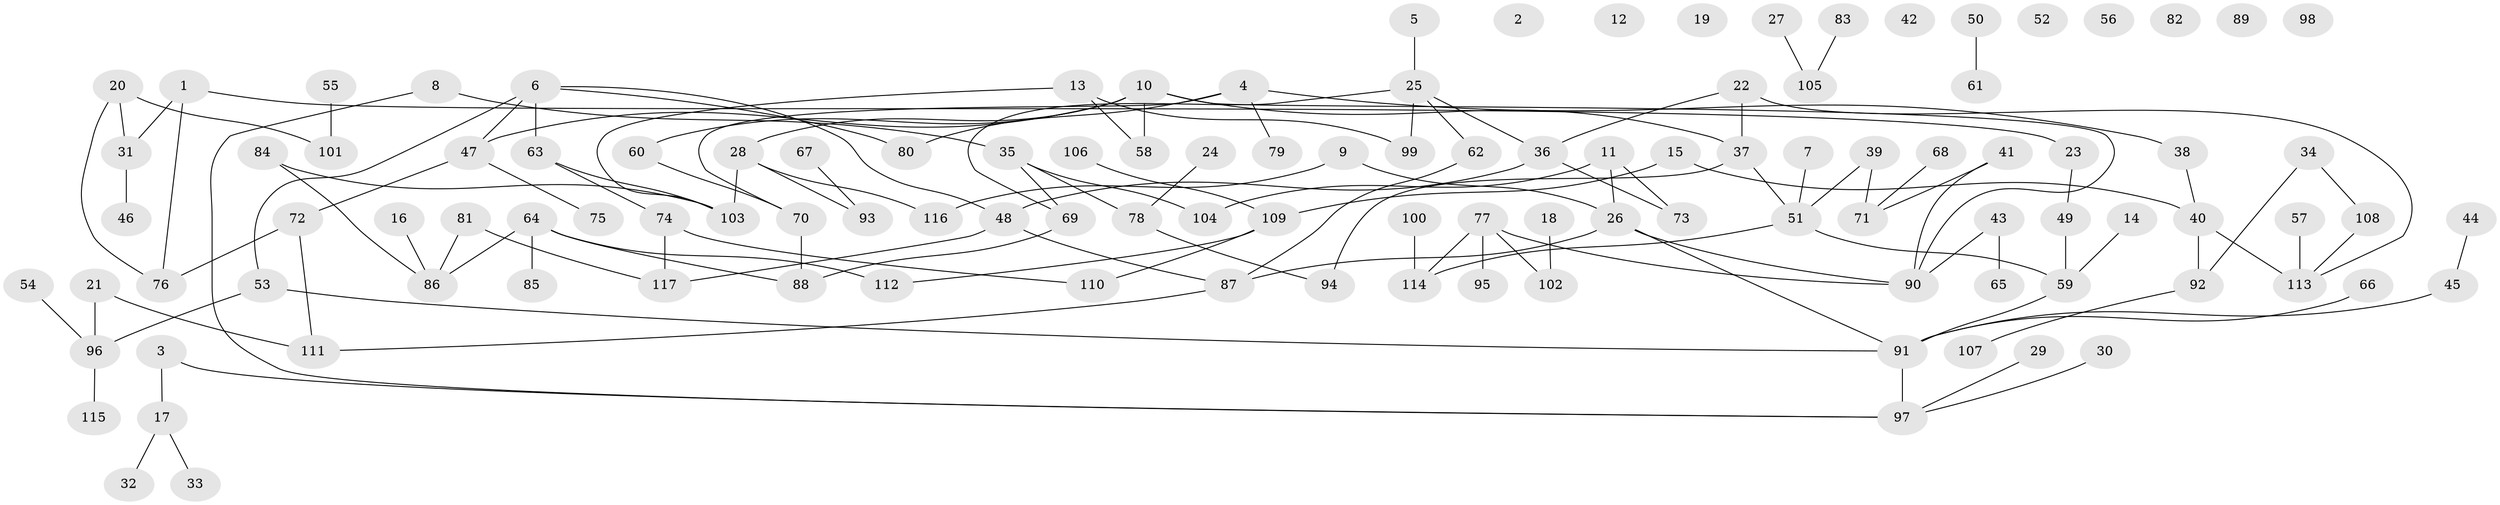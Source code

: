 // Generated by graph-tools (version 1.1) at 2025/25/03/09/25 03:25:21]
// undirected, 117 vertices, 133 edges
graph export_dot {
graph [start="1"]
  node [color=gray90,style=filled];
  1;
  2;
  3;
  4;
  5;
  6;
  7;
  8;
  9;
  10;
  11;
  12;
  13;
  14;
  15;
  16;
  17;
  18;
  19;
  20;
  21;
  22;
  23;
  24;
  25;
  26;
  27;
  28;
  29;
  30;
  31;
  32;
  33;
  34;
  35;
  36;
  37;
  38;
  39;
  40;
  41;
  42;
  43;
  44;
  45;
  46;
  47;
  48;
  49;
  50;
  51;
  52;
  53;
  54;
  55;
  56;
  57;
  58;
  59;
  60;
  61;
  62;
  63;
  64;
  65;
  66;
  67;
  68;
  69;
  70;
  71;
  72;
  73;
  74;
  75;
  76;
  77;
  78;
  79;
  80;
  81;
  82;
  83;
  84;
  85;
  86;
  87;
  88;
  89;
  90;
  91;
  92;
  93;
  94;
  95;
  96;
  97;
  98;
  99;
  100;
  101;
  102;
  103;
  104;
  105;
  106;
  107;
  108;
  109;
  110;
  111;
  112;
  113;
  114;
  115;
  116;
  117;
  1 -- 23;
  1 -- 31;
  1 -- 76;
  3 -- 17;
  3 -- 97;
  4 -- 38;
  4 -- 70;
  4 -- 79;
  4 -- 80;
  5 -- 25;
  6 -- 47;
  6 -- 48;
  6 -- 53;
  6 -- 63;
  6 -- 80;
  7 -- 51;
  8 -- 35;
  8 -- 97;
  9 -- 26;
  9 -- 116;
  10 -- 28;
  10 -- 37;
  10 -- 47;
  10 -- 58;
  10 -- 60;
  10 -- 90;
  11 -- 26;
  11 -- 73;
  11 -- 104;
  13 -- 58;
  13 -- 99;
  13 -- 103;
  14 -- 59;
  15 -- 40;
  15 -- 109;
  16 -- 86;
  17 -- 32;
  17 -- 33;
  18 -- 102;
  20 -- 31;
  20 -- 76;
  20 -- 101;
  21 -- 96;
  21 -- 111;
  22 -- 36;
  22 -- 37;
  22 -- 113;
  23 -- 49;
  24 -- 78;
  25 -- 36;
  25 -- 62;
  25 -- 69;
  25 -- 99;
  26 -- 87;
  26 -- 90;
  26 -- 91;
  27 -- 105;
  28 -- 93;
  28 -- 103;
  28 -- 116;
  29 -- 97;
  30 -- 97;
  31 -- 46;
  34 -- 92;
  34 -- 108;
  35 -- 69;
  35 -- 78;
  35 -- 104;
  36 -- 48;
  36 -- 73;
  37 -- 51;
  37 -- 94;
  38 -- 40;
  39 -- 51;
  39 -- 71;
  40 -- 92;
  40 -- 113;
  41 -- 71;
  41 -- 90;
  43 -- 65;
  43 -- 90;
  44 -- 45;
  45 -- 91;
  47 -- 72;
  47 -- 75;
  48 -- 87;
  48 -- 117;
  49 -- 59;
  50 -- 61;
  51 -- 59;
  51 -- 114;
  53 -- 91;
  53 -- 96;
  54 -- 96;
  55 -- 101;
  57 -- 113;
  59 -- 91;
  60 -- 70;
  62 -- 87;
  63 -- 74;
  63 -- 103;
  64 -- 85;
  64 -- 86;
  64 -- 88;
  64 -- 112;
  66 -- 91;
  67 -- 93;
  68 -- 71;
  69 -- 88;
  70 -- 88;
  72 -- 76;
  72 -- 111;
  74 -- 110;
  74 -- 117;
  77 -- 90;
  77 -- 95;
  77 -- 102;
  77 -- 114;
  78 -- 94;
  81 -- 86;
  81 -- 117;
  83 -- 105;
  84 -- 86;
  84 -- 103;
  87 -- 111;
  91 -- 97;
  92 -- 107;
  96 -- 115;
  100 -- 114;
  106 -- 109;
  108 -- 113;
  109 -- 110;
  109 -- 112;
}
